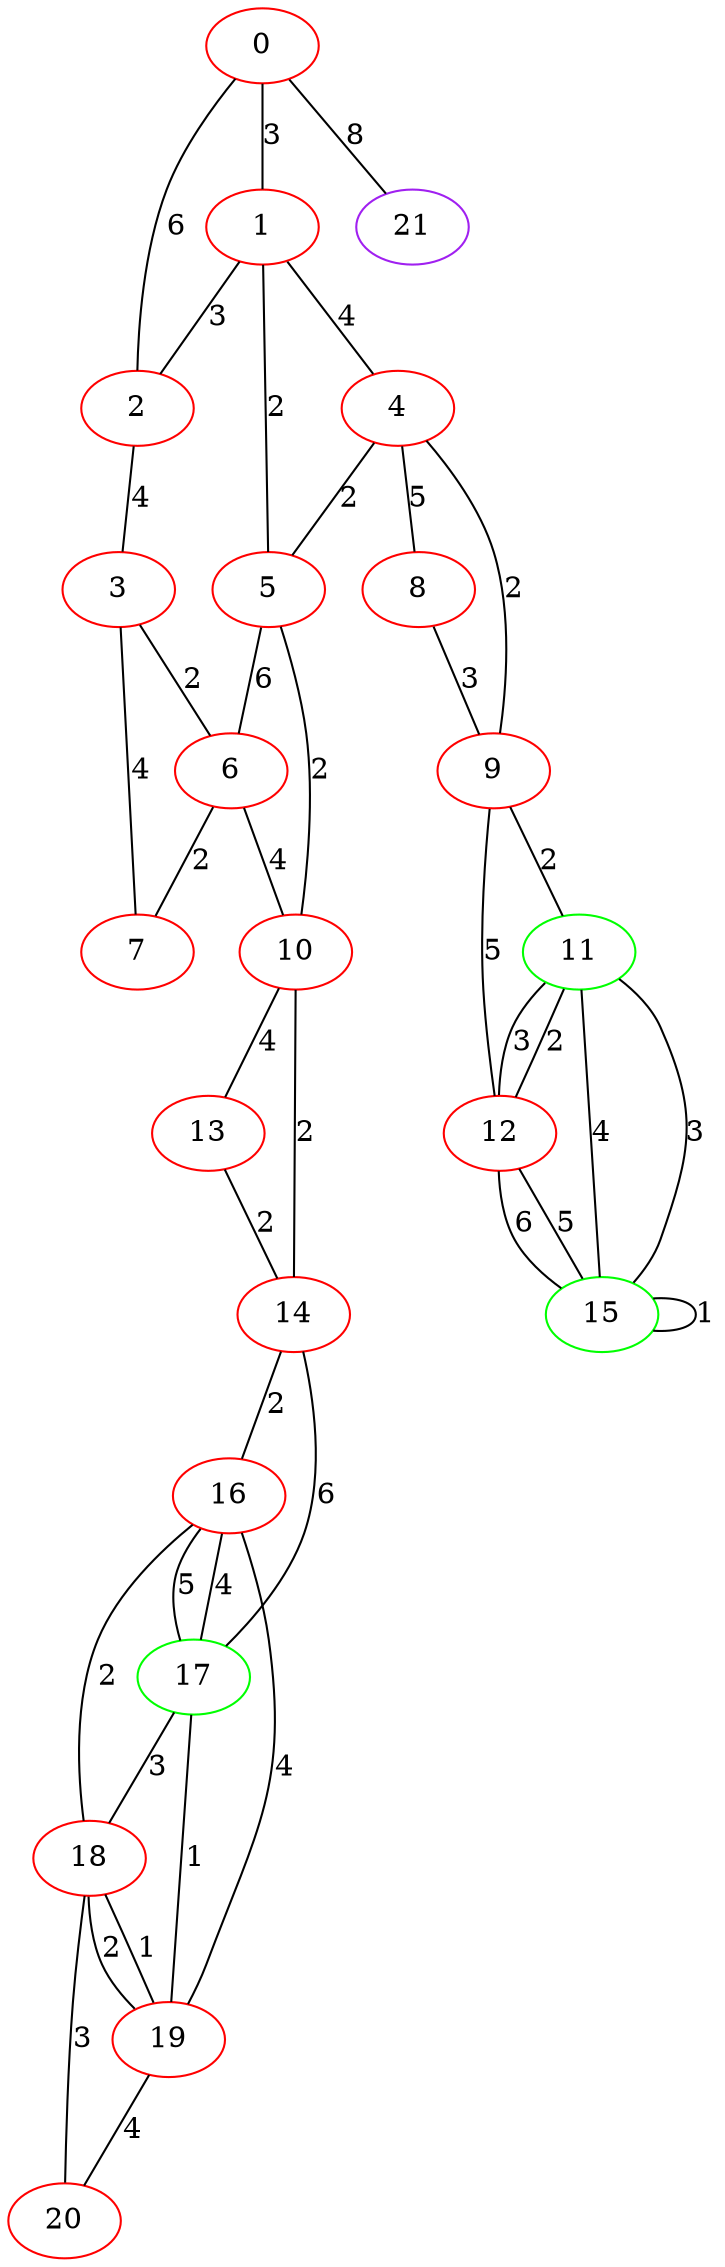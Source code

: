 graph "" {
0 [color=red, weight=1];
1 [color=red, weight=1];
2 [color=red, weight=1];
3 [color=red, weight=1];
4 [color=red, weight=1];
5 [color=red, weight=1];
6 [color=red, weight=1];
7 [color=red, weight=1];
8 [color=red, weight=1];
9 [color=red, weight=1];
10 [color=red, weight=1];
11 [color=green, weight=2];
12 [color=red, weight=1];
13 [color=red, weight=1];
14 [color=red, weight=1];
15 [color=green, weight=2];
16 [color=red, weight=1];
17 [color=green, weight=2];
18 [color=red, weight=1];
19 [color=red, weight=1];
20 [color=red, weight=1];
21 [color=purple, weight=4];
0 -- 1  [key=0, label=3];
0 -- 2  [key=0, label=6];
0 -- 21  [key=0, label=8];
1 -- 2  [key=0, label=3];
1 -- 4  [key=0, label=4];
1 -- 5  [key=0, label=2];
2 -- 3  [key=0, label=4];
3 -- 6  [key=0, label=2];
3 -- 7  [key=0, label=4];
4 -- 8  [key=0, label=5];
4 -- 5  [key=0, label=2];
4 -- 9  [key=0, label=2];
5 -- 10  [key=0, label=2];
5 -- 6  [key=0, label=6];
6 -- 10  [key=0, label=4];
6 -- 7  [key=0, label=2];
8 -- 9  [key=0, label=3];
9 -- 11  [key=0, label=2];
9 -- 12  [key=0, label=5];
10 -- 14  [key=0, label=2];
10 -- 13  [key=0, label=4];
11 -- 12  [key=0, label=3];
11 -- 12  [key=1, label=2];
11 -- 15  [key=0, label=3];
11 -- 15  [key=1, label=4];
12 -- 15  [key=0, label=5];
12 -- 15  [key=1, label=6];
13 -- 14  [key=0, label=2];
14 -- 16  [key=0, label=2];
14 -- 17  [key=0, label=6];
15 -- 15  [key=0, label=1];
16 -- 17  [key=0, label=5];
16 -- 17  [key=1, label=4];
16 -- 18  [key=0, label=2];
16 -- 19  [key=0, label=4];
17 -- 18  [key=0, label=3];
17 -- 19  [key=0, label=1];
18 -- 19  [key=0, label=2];
18 -- 19  [key=1, label=1];
18 -- 20  [key=0, label=3];
19 -- 20  [key=0, label=4];
}
